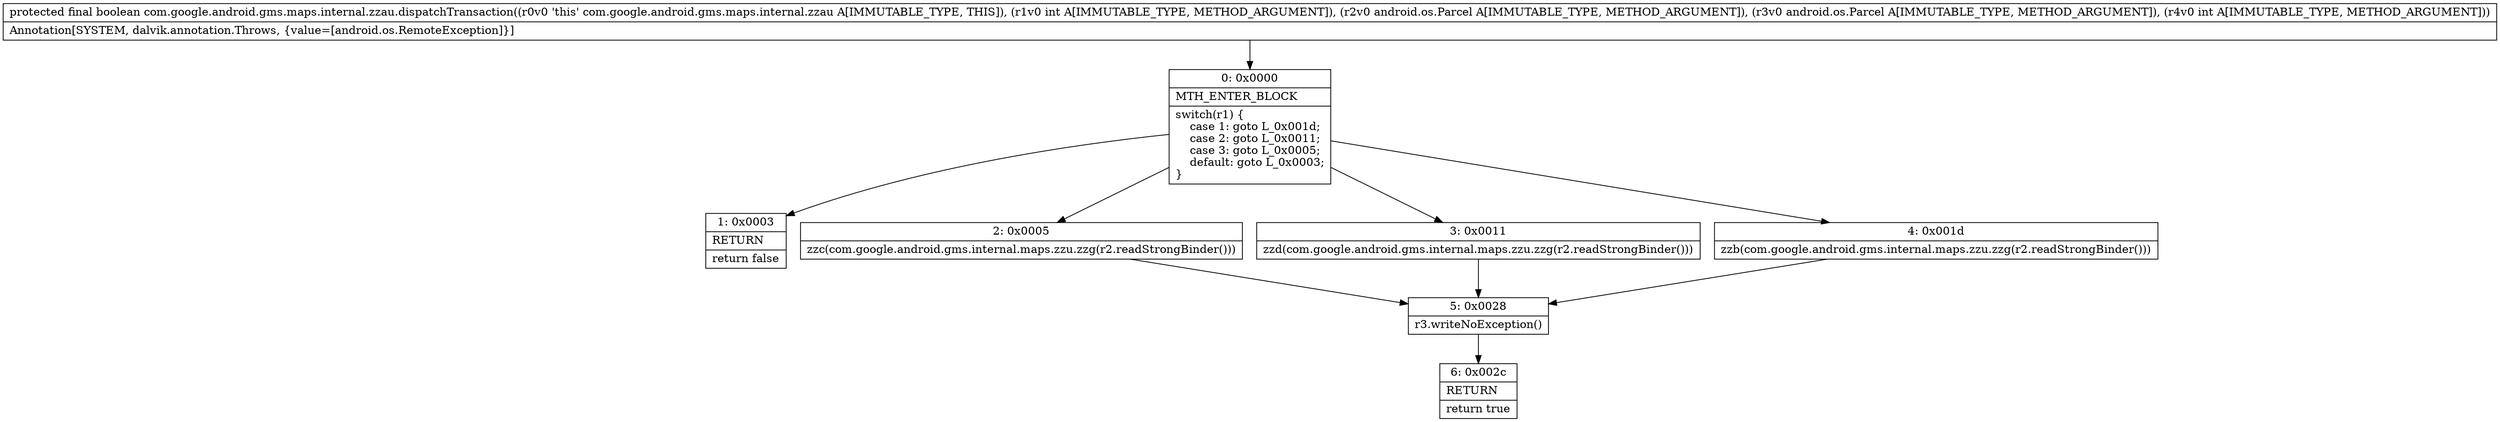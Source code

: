 digraph "CFG forcom.google.android.gms.maps.internal.zzau.dispatchTransaction(ILandroid\/os\/Parcel;Landroid\/os\/Parcel;I)Z" {
Node_0 [shape=record,label="{0\:\ 0x0000|MTH_ENTER_BLOCK\l|switch(r1) \{\l    case 1: goto L_0x001d;\l    case 2: goto L_0x0011;\l    case 3: goto L_0x0005;\l    default: goto L_0x0003;\l\}\l}"];
Node_1 [shape=record,label="{1\:\ 0x0003|RETURN\l|return false\l}"];
Node_2 [shape=record,label="{2\:\ 0x0005|zzc(com.google.android.gms.internal.maps.zzu.zzg(r2.readStrongBinder()))\l}"];
Node_3 [shape=record,label="{3\:\ 0x0011|zzd(com.google.android.gms.internal.maps.zzu.zzg(r2.readStrongBinder()))\l}"];
Node_4 [shape=record,label="{4\:\ 0x001d|zzb(com.google.android.gms.internal.maps.zzu.zzg(r2.readStrongBinder()))\l}"];
Node_5 [shape=record,label="{5\:\ 0x0028|r3.writeNoException()\l}"];
Node_6 [shape=record,label="{6\:\ 0x002c|RETURN\l|return true\l}"];
MethodNode[shape=record,label="{protected final boolean com.google.android.gms.maps.internal.zzau.dispatchTransaction((r0v0 'this' com.google.android.gms.maps.internal.zzau A[IMMUTABLE_TYPE, THIS]), (r1v0 int A[IMMUTABLE_TYPE, METHOD_ARGUMENT]), (r2v0 android.os.Parcel A[IMMUTABLE_TYPE, METHOD_ARGUMENT]), (r3v0 android.os.Parcel A[IMMUTABLE_TYPE, METHOD_ARGUMENT]), (r4v0 int A[IMMUTABLE_TYPE, METHOD_ARGUMENT]))  | Annotation[SYSTEM, dalvik.annotation.Throws, \{value=[android.os.RemoteException]\}]\l}"];
MethodNode -> Node_0;
Node_0 -> Node_1;
Node_0 -> Node_2;
Node_0 -> Node_3;
Node_0 -> Node_4;
Node_2 -> Node_5;
Node_3 -> Node_5;
Node_4 -> Node_5;
Node_5 -> Node_6;
}

